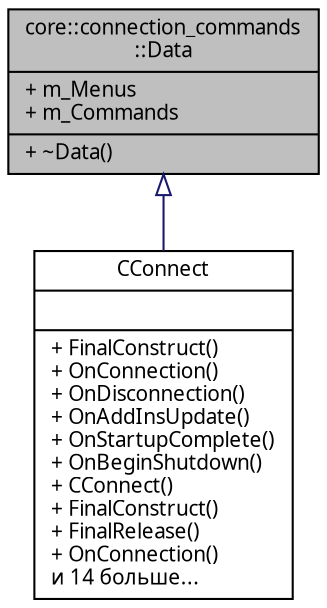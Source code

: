 digraph "core::connection_commands::Data"
{
 // INTERACTIVE_SVG=YES
  edge [fontname="Verdana",fontsize="10",labelfontname="Verdana",labelfontsize="10"];
  node [fontname="Verdana",fontsize="10",shape=record];
  Node1 [label="{core::connection_commands\l::Data\n|+ m_Menus\l+ m_Commands\l|+ ~Data()\l}",height=0.2,width=0.4,color="black", fillcolor="grey75", style="filled", fontcolor="black"];
  Node1 -> Node2 [dir="back",color="midnightblue",fontsize="10",style="solid",arrowtail="onormal",fontname="Verdana"];
  Node2 [label="{CConnect\n||+ FinalConstruct()\l+ OnConnection()\l+ OnDisconnection()\l+ OnAddInsUpdate()\l+ OnStartupComplete()\l+ OnBeginShutdown()\l+ CConnect()\l+ FinalConstruct()\l+ FinalRelease()\l+ OnConnection()\lи 14 больше...\l}",height=0.2,width=0.4,color="black", fillcolor="white", style="filled",URL="$class_c_connect.html",tooltip="Класс входит в Проект Properties   Класс подключения надстройки к Visual Studio. "];
}
